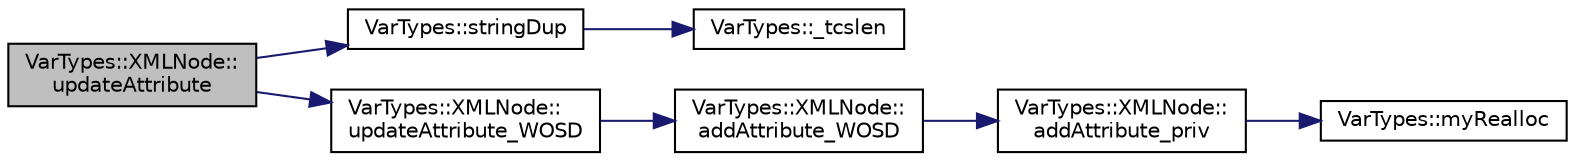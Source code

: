 digraph "VarTypes::XMLNode::updateAttribute"
{
 // INTERACTIVE_SVG=YES
  edge [fontname="Helvetica",fontsize="10",labelfontname="Helvetica",labelfontsize="10"];
  node [fontname="Helvetica",fontsize="10",shape=record];
  rankdir="LR";
  Node1 [label="VarTypes::XMLNode::\lupdateAttribute",height=0.2,width=0.4,color="black", fillcolor="grey75", style="filled", fontcolor="black"];
  Node1 -> Node2 [color="midnightblue",fontsize="10",style="solid",fontname="Helvetica"];
  Node2 [label="VarTypes::stringDup",height=0.2,width=0.4,color="black", fillcolor="white", style="filled",URL="$d1/dde/namespace_var_types.html#af79aab010747d6340009c2e1d6deb9a8"];
  Node2 -> Node3 [color="midnightblue",fontsize="10",style="solid",fontname="Helvetica"];
  Node3 [label="VarTypes::_tcslen",height=0.2,width=0.4,color="black", fillcolor="white", style="filled",URL="$d1/dde/namespace_var_types.html#a33f094a769ad68c264640d65736e12df"];
  Node1 -> Node4 [color="midnightblue",fontsize="10",style="solid",fontname="Helvetica"];
  Node4 [label="VarTypes::XMLNode::\lupdateAttribute_WOSD",height=0.2,width=0.4,color="black", fillcolor="white", style="filled",URL="$dd/df5/struct_var_types_1_1_x_m_l_node.html#a91adbc2991439fb61f4a80aa20f23fdc"];
  Node4 -> Node5 [color="midnightblue",fontsize="10",style="solid",fontname="Helvetica"];
  Node5 [label="VarTypes::XMLNode::\laddAttribute_WOSD",height=0.2,width=0.4,color="black", fillcolor="white", style="filled",URL="$dd/df5/struct_var_types_1_1_x_m_l_node.html#a7546d7014f5685f39f030e1fde05abd1"];
  Node5 -> Node6 [color="midnightblue",fontsize="10",style="solid",fontname="Helvetica"];
  Node6 [label="VarTypes::XMLNode::\laddAttribute_priv",height=0.2,width=0.4,color="black", fillcolor="white", style="filled",URL="$dd/df5/struct_var_types_1_1_x_m_l_node.html#a3e232fc678d725142dbf685a4eb7c83f"];
  Node6 -> Node7 [color="midnightblue",fontsize="10",style="solid",fontname="Helvetica"];
  Node7 [label="VarTypes::myRealloc",height=0.2,width=0.4,color="black", fillcolor="white", style="filled",URL="$d1/dde/namespace_var_types.html#a47f43809f22c37a229ee6451c4db2ede"];
}

